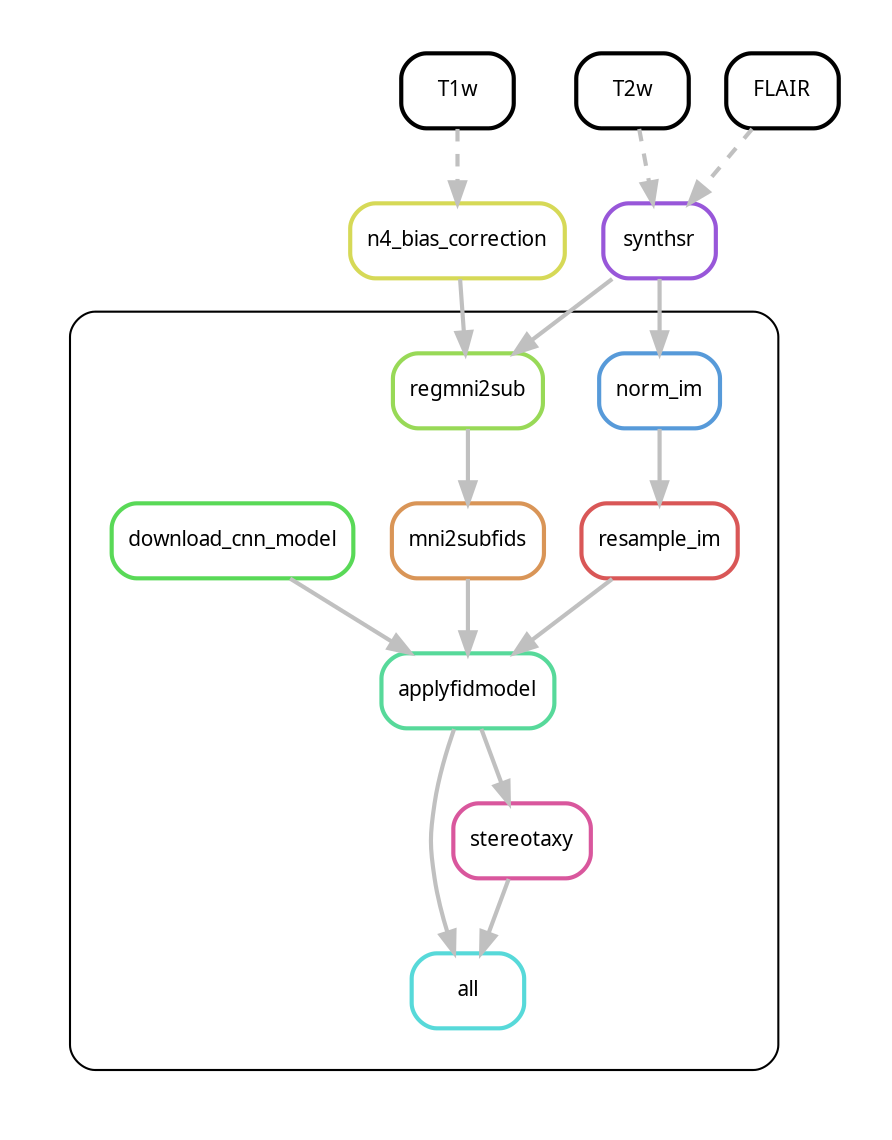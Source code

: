 digraph snakemake_dag {
    graph[bgcolor=white, margin=0.3];
    node[shape=box, style=rounded, fontname=sans, fontsize=10, penwidth=2];
    edge[penwidth=2, color=grey];

    synthsr[label = "synthsr", color = "0.75 0.6 0.85", style="rounded"];

    subgraph cluster_workflow {
        color = black;
        style = rounded;
        margin = 20;

        0[label = "all", color = "0.50 0.6 0.85", style="rounded"];
        1[label = "applyfidmodel", color = "0.42 0.6 0.85", style="rounded"];
        2[label = "resample_im", color = "0.00 0.6 0.85", style="rounded"];
        3[label = "norm_im", color = "0.58 0.6 0.85", style="rounded"];
        5[label = "mni2subfids", color = "0.08 0.6 0.85", style="rounded"];
        6[label = "regmni2sub", color = "0.25 0.6 0.85", style="rounded"];
        7[label = "download_cnn_model", color = "0.33 0.6 0.85", style="rounded"];
        8[label = "stereotaxy", color = "0.91 0.6 0.85", style="rounded"];

        7 -> 1
        1 -> 0
        1 -> 8
        8 -> 0
        2 -> 1
        5 -> 1
        3 -> 2
        6 -> 5
    }

    4[label = "n4_bias_correction", color = "0.17 0.6 0.85", style="rounded"];
    4 -> 6

    T1w -> 4[style=dashed];
    T2w -> synthsr[style=dashed];
    FLAIR -> synthsr[style=dashed];
    synthsr -> 3;
    synthsr -> 6;
}
